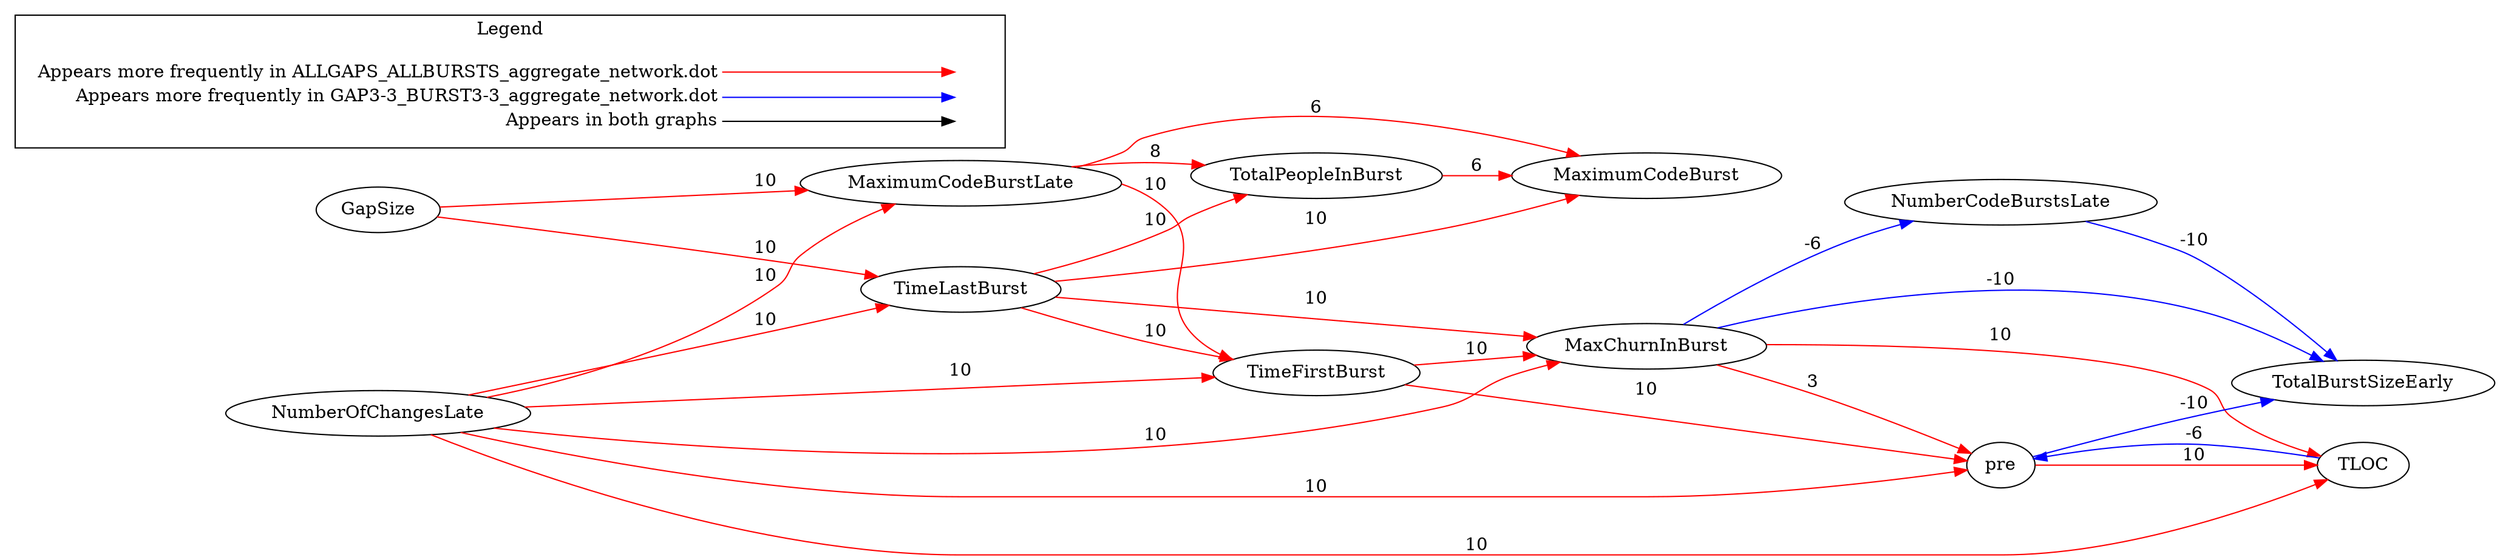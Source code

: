 digraph {
NumberOfChangesLate -> MaximumCodeBurstLate[label="10",weight="10", color="red"];
NumberOfChangesLate -> TimeLastBurst[label="10",weight="10", color="red"];
NumberOfChangesLate -> TimeFirstBurst[label="10",weight="10", color="red"];
NumberOfChangesLate -> MaxChurnInBurst[label="10",weight="10", color="red"];
NumberOfChangesLate -> pre[label="10",weight="10", color="red"];
NumberOfChangesLate -> TLOC[label="10",weight="10", color="red"];
GapSize -> MaximumCodeBurstLate[label="10",weight="10", color="red"];
GapSize -> TimeLastBurst[label="10",weight="10", color="red"];
MaximumCodeBurstLate -> TimeFirstBurst[label="10",weight="10", color="red"];
TimeLastBurst -> TimeFirstBurst[label="10",weight="10", color="red"];
TimeLastBurst -> MaxChurnInBurst[label="10",weight="10", color="red"];
TimeLastBurst -> MaximumCodeBurst[label="10",weight="10", color="red"];
TimeLastBurst -> TotalPeopleInBurst[label="10",weight="10", color="red"];
TimeFirstBurst -> MaxChurnInBurst[label="10",weight="10", color="red"];
TimeFirstBurst -> pre[label="10",weight="10", color="red"];
MaxChurnInBurst -> TLOC[label="10",weight="10", color="red"];
pre -> TLOC[label="10",weight="10", color="red"];
MaximumCodeBurstLate -> TotalPeopleInBurst[label="8",weight="8", color="red"];
MaximumCodeBurstLate -> MaximumCodeBurst[label="6",weight="6", color="red"];
TotalPeopleInBurst -> MaximumCodeBurst[label="6",weight="6", color="red"];
MaxChurnInBurst -> pre[label="3",weight="3", color="red"];
TLOC -> pre[label="-6",weight="-6", color="blue"];
MaxChurnInBurst -> NumberCodeBurstsLate[label="-6",weight="-6", color="blue"];
NumberCodeBurstsLate -> TotalBurstSizeEarly[label="-10",weight="-10", color="blue"];
MaxChurnInBurst -> TotalBurstSizeEarly[label="-10",weight="-10", color="blue"];
pre -> TotalBurstSizeEarly[label="-10",weight="-10", color="blue"];

  rankdir=LR
  node [shape=plaintext]
  subgraph cluster_01 { 
    label = "Legend";
    key [label=<<table border="0" cellpadding="2" cellspacing="0" cellborder="0">
      <tr><td align="right" port="i1">Appears more frequently in ALLGAPS_ALLBURSTS_aggregate_network.dot</td></tr>
      <tr><td align="right" port="i2">Appears more frequently in GAP3-3_BURST3-3_aggregate_network.dot</td></tr>
      <tr><td align="right" port="i3">Appears in both graphs</td></tr>
      </table>>]
    key2 [label=<<table border="0" cellpadding="2" cellspacing="0" cellborder="0">
      <tr><td port="i1">&nbsp;</td></tr>
      <tr><td port="i2">&nbsp;</td></tr>
      <tr><td port="i3">&nbsp;</td></tr>
      </table>>]
    key:i1:e -> key2:i1:w [color=red]
    key:i2:e -> key2:i2:w [color=blue]
    key:i3:e -> key2:i3:w [color=black]
  }
}